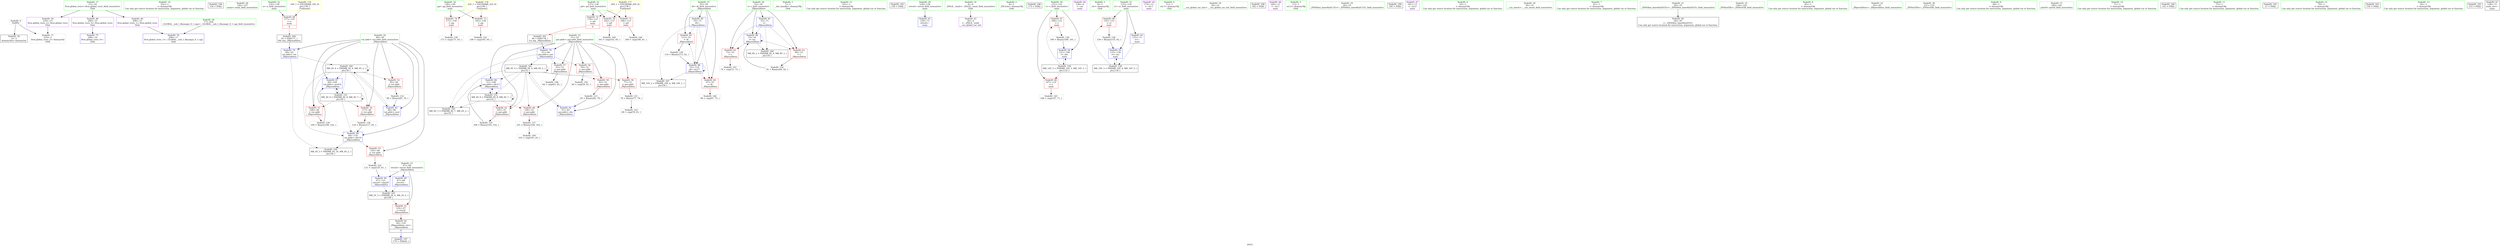 digraph "SVFG" {
	label="SVFG";

	Node0x561cf1e14350 [shape=record,color=grey,label="{NodeID: 0\nNullPtr}"];
	Node0x561cf1e14350 -> Node0x561cf1e2c550[style=solid];
	Node0x561cf1e14350 -> Node0x561cf1e2f5a0[style=solid];
	Node0x561cf1e2b140 [shape=record,color=green,label="{NodeID: 14\n102\<--1\n\<--dummyObj\nCan only get source location for instruction, argument, global var or function.}"];
	Node0x561cf1e30600 [shape=record,color=black,label="{NodeID: 194\n154 = PHI()\n}"];
	Node0x561cf1e2bb70 [shape=record,color=green,label="{NodeID: 28\n126\<--127\nmain\<--main_field_insensitive\n}"];
	Node0x561cf1e2c820 [shape=record,color=black,label="{NodeID: 42\n44\<--124\n_Z8possiblexx_ret\<--\n_Z8possiblexx\n|{<s0>9}}"];
	Node0x561cf1e2c820:s0 -> Node0x561cf1e308a0[style=solid,color=blue];
	Node0x561cf1e2d850 [shape=record,color=grey,label="{NodeID: 139\n172 = cmp(171, 61, )\n}"];
	Node0x561cf1e2e430 [shape=record,color=red,label="{NodeID: 56\n59\<--51\n\<--per.addr\n_Z8possiblexx\n}"];
	Node0x561cf1e2e430 -> Node0x561cf1e35260[style=solid];
	Node0x561cf1e2ef90 [shape=record,color=red,label="{NodeID: 70\n162\<--137\n\<--pd\nmain\n}"];
	Node0x561cf1e2ef90 -> Node0x561cf1e2d9d0[style=solid];
	Node0x561cf1e3e800 [shape=record,color=black,label="{NodeID: 167\nMR_10V_2 = PHI(MR_10V_4, MR_10V_1, )\npts\{56 \}\n}"];
	Node0x561cf1e2fb80 [shape=record,color=blue,label="{NodeID: 84\n53\<--91\ni\<--inc\n_Z8possiblexx\n}"];
	Node0x561cf1e2fb80 -> Node0x561cf1e2e910[style=dashed];
	Node0x561cf1e2fb80 -> Node0x561cf1e2e9e0[style=dashed];
	Node0x561cf1e2fb80 -> Node0x561cf1e2fb80[style=dashed];
	Node0x561cf1e2fb80 -> Node0x561cf1e3e300[style=dashed];
	Node0x561cf1e14b30 [shape=record,color=green,label="{NodeID: 1\n7\<--1\n__dso_handle\<--dummyObj\nGlob }"];
	Node0x561cf1e2b1d0 [shape=record,color=green,label="{NodeID: 15\n191\<--1\n\<--dummyObj\nCan only get source location for instruction, argument, global var or function.}"];
	Node0x561cf1e306d0 [shape=record,color=black,label="{NodeID: 195\n159 = PHI()\n}"];
	Node0x561cf1e2bc70 [shape=record,color=green,label="{NodeID: 29\n129\<--130\nretval\<--retval_field_insensitive\nmain\n}"];
	Node0x561cf1e2bc70 -> Node0x561cf1e30130[style=solid];
	Node0x561cf1e2c8f0 [shape=record,color=purple,label="{NodeID: 43\n26\<--4\n\<--_ZStL8__ioinit\n__cxx_global_var_init\n}"];
	Node0x561cf1e2d9d0 [shape=record,color=grey,label="{NodeID: 140\n163 = cmp(162, 65, )\n}"];
	Node0x561cf1e2e500 [shape=record,color=red,label="{NodeID: 57\n63\<--51\n\<--per.addr\n_Z8possiblexx\n}"];
	Node0x561cf1e2e500 -> Node0x561cf1e34f60[style=solid];
	Node0x561cf1e2f060 [shape=record,color=red,label="{NodeID: 71\n168\<--137\n\<--pd\nmain\n}"];
	Node0x561cf1e2f060 -> Node0x561cf1e34960[style=solid];
	Node0x561cf1e2fc50 [shape=record,color=blue,label="{NodeID: 85\n55\<--71\ni6\<--\n_Z8possiblexx\n}"];
	Node0x561cf1e2fc50 -> Node0x561cf1e2eab0[style=dashed];
	Node0x561cf1e2fc50 -> Node0x561cf1e2eb80[style=dashed];
	Node0x561cf1e2fc50 -> Node0x561cf1e2fec0[style=dashed];
	Node0x561cf1e2fc50 -> Node0x561cf1e3e800[style=dashed];
	Node0x561cf1e14ec0 [shape=record,color=green,label="{NodeID: 2\n8\<--1\n_ZSt3cin\<--dummyObj\nGlob }"];
	Node0x561cf1e2b260 [shape=record,color=green,label="{NodeID: 16\n4\<--6\n_ZStL8__ioinit\<--_ZStL8__ioinit_field_insensitive\nGlob }"];
	Node0x561cf1e2b260 -> Node0x561cf1e2c8f0[style=solid];
	Node0x561cf1e307a0 [shape=record,color=black,label="{NodeID: 196\n175 = PHI()\n}"];
	Node0x561cf1e2bd40 [shape=record,color=green,label="{NodeID: 30\n131\<--132\nt\<--t_field_insensitive\nmain\n}"];
	Node0x561cf1e2bd40 -> Node0x561cf1e2ec50[style=solid];
	Node0x561cf1e2bd40 -> Node0x561cf1e2ed20[style=solid];
	Node0x561cf1e2bd40 -> Node0x561cf1e303a0[style=solid];
	Node0x561cf1e2c9c0 [shape=record,color=purple,label="{NodeID: 44\n158\<--9\n\<--.str\nmain\n}"];
	Node0x561cf1e2db50 [shape=record,color=grey,label="{NodeID: 141\n166 = cmp(165, 65, )\n}"];
	Node0x561cf1e2e5d0 [shape=record,color=red,label="{NodeID: 58\n77\<--51\n\<--per.addr\n_Z8possiblexx\n}"];
	Node0x561cf1e2e5d0 -> Node0x561cf1e32dd0[style=solid];
	Node0x561cf1e2f130 [shape=record,color=red,label="{NodeID: 72\n178\<--137\n\<--pd\nmain\n|{<s0>9}}"];
	Node0x561cf1e2f130:s0 -> Node0x561cf1e30d90[style=solid,color=red];
	Node0x561cf1e2fd20 [shape=record,color=blue,label="{NodeID: 86\n51\<--106\nper.addr\<--div13\n_Z8possiblexx\n}"];
	Node0x561cf1e2fd20 -> Node0x561cf1e39d00[style=dashed];
	Node0x561cf1e14f50 [shape=record,color=green,label="{NodeID: 3\n9\<--1\n.str\<--dummyObj\nGlob }"];
	Node0x561cf1e2b2f0 [shape=record,color=green,label="{NodeID: 17\n15\<--19\nllvm.global_ctors\<--llvm.global_ctors_field_insensitive\nGlob }"];
	Node0x561cf1e2b2f0 -> Node0x561cf1e2dd20[style=solid];
	Node0x561cf1e2b2f0 -> Node0x561cf1e2de20[style=solid];
	Node0x561cf1e2b2f0 -> Node0x561cf1e2df20[style=solid];
	Node0x561cf1e308a0 [shape=record,color=black,label="{NodeID: 197\n179 = PHI(44, )\n}"];
	Node0x561cf1e2be10 [shape=record,color=green,label="{NodeID: 31\n133\<--134\nct\<--ct_field_insensitive\nmain\n}"];
	Node0x561cf1e2be10 -> Node0x561cf1e2edf0[style=solid];
	Node0x561cf1e2be10 -> Node0x561cf1e30200[style=solid];
	Node0x561cf1e2be10 -> Node0x561cf1e302d0[style=solid];
	Node0x561cf1e32950 [shape=record,color=grey,label="{NodeID: 128\n114 = Binary(113, 92, )\n}"];
	Node0x561cf1e32950 -> Node0x561cf1e2fec0[style=solid];
	Node0x561cf1e2ca90 [shape=record,color=purple,label="{NodeID: 45\n174\<--11\n\<--.str.1\nmain\n}"];
	Node0x561cf1e346a0 [shape=record,color=grey,label="{NodeID: 142\n121 = cmp(120, 61, )\n}"];
	Node0x561cf1e346a0 -> Node0x561cf1e30060[style=solid];
	Node0x561cf1e2e6a0 [shape=record,color=red,label="{NodeID: 59\n82\<--51\n\<--per.addr\n_Z8possiblexx\n}"];
	Node0x561cf1e2e6a0 -> Node0x561cf1e330d0[style=solid];
	Node0x561cf1e2f200 [shape=record,color=red,label="{NodeID: 73\n165\<--139\n\<--pg\nmain\n}"];
	Node0x561cf1e2f200 -> Node0x561cf1e2db50[style=solid];
	Node0x561cf1e2fdf0 [shape=record,color=blue,label="{NodeID: 87\n49\<--109\ntot.addr\<--mul14\n_Z8possiblexx\n}"];
	Node0x561cf1e2fdf0 -> Node0x561cf1e39800[style=dashed];
	Node0x561cf1e2a3f0 [shape=record,color=green,label="{NodeID: 4\n11\<--1\n.str.1\<--dummyObj\nGlob }"];
	Node0x561cf1e2b380 [shape=record,color=green,label="{NodeID: 18\n20\<--21\n__cxx_global_var_init\<--__cxx_global_var_init_field_insensitive\n}"];
	Node0x561cf1e30a00 [shape=record,color=black,label="{NodeID: 198\n182 = PHI()\n}"];
	Node0x561cf1e2bee0 [shape=record,color=green,label="{NodeID: 32\n135\<--136\nn\<--n_field_insensitive\nmain\n}"];
	Node0x561cf1e2bee0 -> Node0x561cf1e2eec0[style=solid];
	Node0x561cf1e32ad0 [shape=record,color=grey,label="{NodeID: 129\n109 = Binary(108, 102, )\n}"];
	Node0x561cf1e32ad0 -> Node0x561cf1e2fdf0[style=solid];
	Node0x561cf1e2cb60 [shape=record,color=purple,label="{NodeID: 46\n184\<--11\n\<--.str.1\nmain\n}"];
	Node0x561cf1e347e0 [shape=record,color=grey,label="{NodeID: 143\n80 = cmp(78, 61, )\n}"];
	Node0x561cf1e2e770 [shape=record,color=red,label="{NodeID: 60\n100\<--51\n\<--per.addr\n_Z8possiblexx\n}"];
	Node0x561cf1e2e770 -> Node0x561cf1e2d550[style=solid];
	Node0x561cf1e2f2d0 [shape=record,color=red,label="{NodeID: 74\n171\<--139\n\<--pg\nmain\n}"];
	Node0x561cf1e2f2d0 -> Node0x561cf1e2d850[style=solid];
	Node0x561cf1e2fec0 [shape=record,color=blue,label="{NodeID: 88\n55\<--114\ni6\<--inc17\n_Z8possiblexx\n}"];
	Node0x561cf1e2fec0 -> Node0x561cf1e2eab0[style=dashed];
	Node0x561cf1e2fec0 -> Node0x561cf1e2eb80[style=dashed];
	Node0x561cf1e2fec0 -> Node0x561cf1e2fec0[style=dashed];
	Node0x561cf1e2fec0 -> Node0x561cf1e3e800[style=dashed];
	Node0x561cf1e2a480 [shape=record,color=green,label="{NodeID: 5\n13\<--1\n.str.2\<--dummyObj\nGlob }"];
	Node0x561cf1e2b410 [shape=record,color=green,label="{NodeID: 19\n24\<--25\n_ZNSt8ios_base4InitC1Ev\<--_ZNSt8ios_base4InitC1Ev_field_insensitive\n}"];
	Node0x561cf1e30ad0 [shape=record,color=black,label="{NodeID: 199\n185 = PHI()\n}"];
	Node0x561cf1e2bfb0 [shape=record,color=green,label="{NodeID: 33\n137\<--138\npd\<--pd_field_insensitive\nmain\n}"];
	Node0x561cf1e2bfb0 -> Node0x561cf1e2ef90[style=solid];
	Node0x561cf1e2bfb0 -> Node0x561cf1e2f060[style=solid];
	Node0x561cf1e2bfb0 -> Node0x561cf1e2f130[style=solid];
	Node0x561cf1e32c50 [shape=record,color=grey,label="{NodeID: 130\n118 = Binary(117, 65, )\n}"];
	Node0x561cf1e32c50 -> Node0x561cf1e2ff90[style=solid];
	Node0x561cf1e2cc30 [shape=record,color=purple,label="{NodeID: 47\n181\<--13\n\<--.str.2\nmain\n}"];
	Node0x561cf1e34960 [shape=record,color=grey,label="{NodeID: 144\n169 = cmp(168, 61, )\n}"];
	Node0x561cf1e2e840 [shape=record,color=red,label="{NodeID: 61\n105\<--51\n\<--per.addr\n_Z8possiblexx\n}"];
	Node0x561cf1e2e840 -> Node0x561cf1e333d0[style=solid];
	Node0x561cf1e3bb00 [shape=record,color=black,label="{NodeID: 158\nMR_16V_3 = PHI(MR_16V_4, MR_16V_2, )\npts\{134 \}\n}"];
	Node0x561cf1e3bb00 -> Node0x561cf1e2edf0[style=dashed];
	Node0x561cf1e3bb00 -> Node0x561cf1e302d0[style=dashed];
	Node0x561cf1e2f3a0 [shape=record,color=blue,label="{NodeID: 75\n208\<--16\nllvm.global_ctors_0\<--\nGlob }"];
	Node0x561cf1e2ff90 [shape=record,color=blue,label="{NodeID: 89\n49\<--118\ntot.addr\<--div19\n_Z8possiblexx\n}"];
	Node0x561cf1e2ff90 -> Node0x561cf1e2e360[style=dashed];
	Node0x561cf1e2ff90 -> Node0x561cf1e3d900[style=dashed];
	Node0x561cf1e2a510 [shape=record,color=green,label="{NodeID: 6\n16\<--1\n\<--dummyObj\nCan only get source location for instruction, argument, global var or function.}"];
	Node0x561cf1e2b4a0 [shape=record,color=green,label="{NodeID: 20\n30\<--31\n__cxa_atexit\<--__cxa_atexit_field_insensitive\n}"];
	Node0x561cf1e30ba0 [shape=record,color=black,label="{NodeID: 200\n45 = PHI(177, )\n0th arg _Z8possiblexx }"];
	Node0x561cf1e30ba0 -> Node0x561cf1e2f6a0[style=solid];
	Node0x561cf1e2c080 [shape=record,color=green,label="{NodeID: 34\n139\<--140\npg\<--pg_field_insensitive\nmain\n}"];
	Node0x561cf1e2c080 -> Node0x561cf1e2f200[style=solid];
	Node0x561cf1e2c080 -> Node0x561cf1e2f2d0[style=solid];
	Node0x561cf1e32dd0 [shape=record,color=grey,label="{NodeID: 131\n78 = Binary(77, 79, )\n}"];
	Node0x561cf1e32dd0 -> Node0x561cf1e347e0[style=solid];
	Node0x561cf1e2dd20 [shape=record,color=purple,label="{NodeID: 48\n208\<--15\nllvm.global_ctors_0\<--llvm.global_ctors\nGlob }"];
	Node0x561cf1e2dd20 -> Node0x561cf1e2f3a0[style=solid];
	Node0x561cf1e34ae0 [shape=record,color=grey,label="{NodeID: 145\n148 = cmp(147, 71, )\n}"];
	Node0x561cf1e2e910 [shape=record,color=red,label="{NodeID: 62\n73\<--53\n\<--i\n_Z8possiblexx\n}"];
	Node0x561cf1e2e910 -> Node0x561cf1e34de0[style=solid];
	Node0x561cf1e3c000 [shape=record,color=black,label="{NodeID: 159\nMR_14V_2 = PHI(MR_14V_3, MR_14V_1, )\npts\{132 \}\n}"];
	Node0x561cf1e3c000 -> Node0x561cf1e2ec50[style=dashed];
	Node0x561cf1e3c000 -> Node0x561cf1e2ed20[style=dashed];
	Node0x561cf1e3c000 -> Node0x561cf1e303a0[style=dashed];
	Node0x561cf1e2f4a0 [shape=record,color=blue,label="{NodeID: 76\n209\<--17\nllvm.global_ctors_1\<--_GLOBAL__sub_I_Ahyangyi_0_1.cpp\nGlob }"];
	Node0x561cf1e30060 [shape=record,color=blue,label="{NodeID: 90\n47\<--121\nretval\<--cmp20\n_Z8possiblexx\n}"];
	Node0x561cf1e30060 -> Node0x561cf1e3d400[style=dashed];
	Node0x561cf1e2a5a0 [shape=record,color=green,label="{NodeID: 7\n61\<--1\n\<--dummyObj\nCan only get source location for instruction, argument, global var or function.}"];
	Node0x561cf1e2b560 [shape=record,color=green,label="{NodeID: 21\n29\<--35\n_ZNSt8ios_base4InitD1Ev\<--_ZNSt8ios_base4InitD1Ev_field_insensitive\n}"];
	Node0x561cf1e2b560 -> Node0x561cf1e2c650[style=solid];
	Node0x561cf1e30d90 [shape=record,color=black,label="{NodeID: 201\n46 = PHI(178, )\n1st arg _Z8possiblexx }"];
	Node0x561cf1e30d90 -> Node0x561cf1e2f770[style=solid];
	Node0x561cf1e2c150 [shape=record,color=green,label="{NodeID: 35\n144\<--145\n_ZNSirsERi\<--_ZNSirsERi_field_insensitive\n}"];
	Node0x561cf1e32f50 [shape=record,color=grey,label="{NodeID: 132\n86 = Binary(85, 79, )\n}"];
	Node0x561cf1e32f50 -> Node0x561cf1e2fab0[style=solid];
	Node0x561cf1e2de20 [shape=record,color=purple,label="{NodeID: 49\n209\<--15\nllvm.global_ctors_1\<--llvm.global_ctors\nGlob }"];
	Node0x561cf1e2de20 -> Node0x561cf1e2f4a0[style=solid];
	Node0x561cf1e34c60 [shape=record,color=grey,label="{NodeID: 146\n98 = cmp(97, 75, )\n}"];
	Node0x561cf1e2e9e0 [shape=record,color=red,label="{NodeID: 63\n90\<--53\n\<--i\n_Z8possiblexx\n}"];
	Node0x561cf1e2e9e0 -> Node0x561cf1e33250[style=solid];
	Node0x561cf1e3c500 [shape=record,color=black,label="{NodeID: 160\nMR_4V_4 = PHI(MR_4V_6, MR_4V_2, )\npts\{50 \}\n}"];
	Node0x561cf1e3c500 -> Node0x561cf1e2e0f0[style=dashed];
	Node0x561cf1e3c500 -> Node0x561cf1e2e1c0[style=dashed];
	Node0x561cf1e3c500 -> Node0x561cf1e2e290[style=dashed];
	Node0x561cf1e3c500 -> Node0x561cf1e2fab0[style=dashed];
	Node0x561cf1e3c500 -> Node0x561cf1e2fdf0[style=dashed];
	Node0x561cf1e3c500 -> Node0x561cf1e2ff90[style=dashed];
	Node0x561cf1e3c500 -> Node0x561cf1e39800[style=dashed];
	Node0x561cf1e3c500 -> Node0x561cf1e3c500[style=dashed];
	Node0x561cf1e2f5a0 [shape=record,color=blue, style = dotted,label="{NodeID: 77\n210\<--3\nllvm.global_ctors_2\<--dummyVal\nGlob }"];
	Node0x561cf1e30130 [shape=record,color=blue,label="{NodeID: 91\n129\<--71\nretval\<--\nmain\n}"];
	Node0x561cf1e2ade0 [shape=record,color=green,label="{NodeID: 8\n65\<--1\n\<--dummyObj\nCan only get source location for instruction, argument, global var or function.}"];
	Node0x561cf1e2b660 [shape=record,color=green,label="{NodeID: 22\n42\<--43\n_Z8possiblexx\<--_Z8possiblexx_field_insensitive\n}"];
	Node0x561cf1e2c250 [shape=record,color=green,label="{NodeID: 36\n151\<--152\n_ZNSirsERx\<--_ZNSirsERx_field_insensitive\n}"];
	Node0x561cf1e330d0 [shape=record,color=grey,label="{NodeID: 133\n83 = Binary(82, 79, )\n}"];
	Node0x561cf1e330d0 -> Node0x561cf1e2f9e0[style=solid];
	Node0x561cf1e2df20 [shape=record,color=purple,label="{NodeID: 50\n210\<--15\nllvm.global_ctors_2\<--llvm.global_ctors\nGlob }"];
	Node0x561cf1e2df20 -> Node0x561cf1e2f5a0[style=solid];
	Node0x561cf1e34de0 [shape=record,color=grey,label="{NodeID: 147\n74 = cmp(73, 75, )\n}"];
	Node0x561cf1e2eab0 [shape=record,color=red,label="{NodeID: 64\n97\<--55\n\<--i6\n_Z8possiblexx\n}"];
	Node0x561cf1e2eab0 -> Node0x561cf1e34c60[style=solid];
	Node0x561cf1e3ca00 [shape=record,color=black,label="{NodeID: 161\nMR_6V_4 = PHI(MR_6V_6, MR_6V_2, )\npts\{52 \}\n}"];
	Node0x561cf1e3ca00 -> Node0x561cf1e2e5d0[style=dashed];
	Node0x561cf1e3ca00 -> Node0x561cf1e2e6a0[style=dashed];
	Node0x561cf1e3ca00 -> Node0x561cf1e2e770[style=dashed];
	Node0x561cf1e3ca00 -> Node0x561cf1e2e840[style=dashed];
	Node0x561cf1e3ca00 -> Node0x561cf1e2f9e0[style=dashed];
	Node0x561cf1e3ca00 -> Node0x561cf1e2fd20[style=dashed];
	Node0x561cf1e3ca00 -> Node0x561cf1e39d00[style=dashed];
	Node0x561cf1e3ca00 -> Node0x561cf1e3ca00[style=dashed];
	Node0x561cf1e3ca00 -> Node0x561cf1e3de00[style=dashed];
	Node0x561cf1e2f6a0 [shape=record,color=blue,label="{NodeID: 78\n49\<--45\ntot.addr\<--tot\n_Z8possiblexx\n}"];
	Node0x561cf1e2f6a0 -> Node0x561cf1e3c500[style=dashed];
	Node0x561cf1e2f6a0 -> Node0x561cf1e3d900[style=dashed];
	Node0x561cf1e30200 [shape=record,color=blue,label="{NodeID: 92\n133\<--71\nct\<--\nmain\n}"];
	Node0x561cf1e30200 -> Node0x561cf1e3bb00[style=dashed];
	Node0x561cf1e2ae70 [shape=record,color=green,label="{NodeID: 9\n68\<--1\n\<--dummyObj\nCan only get source location for instruction, argument, global var or function.}"];
	Node0x561cf1e2b760 [shape=record,color=green,label="{NodeID: 23\n47\<--48\nretval\<--retval_field_insensitive\n_Z8possiblexx\n}"];
	Node0x561cf1e2b760 -> Node0x561cf1e2e020[style=solid];
	Node0x561cf1e2b760 -> Node0x561cf1e2f840[style=solid];
	Node0x561cf1e2b760 -> Node0x561cf1e30060[style=solid];
	Node0x561cf1e2c350 [shape=record,color=green,label="{NodeID: 37\n160\<--161\nprintf\<--printf_field_insensitive\n}"];
	Node0x561cf1e33250 [shape=record,color=grey,label="{NodeID: 134\n91 = Binary(90, 92, )\n}"];
	Node0x561cf1e33250 -> Node0x561cf1e2fb80[style=solid];
	Node0x561cf1e2e020 [shape=record,color=red,label="{NodeID: 51\n124\<--47\n\<--retval\n_Z8possiblexx\n}"];
	Node0x561cf1e2e020 -> Node0x561cf1e2c820[style=solid];
	Node0x561cf1e34f60 [shape=record,color=grey,label="{NodeID: 148\n64 = cmp(63, 65, )\n}"];
	Node0x561cf1e2eb80 [shape=record,color=red,label="{NodeID: 65\n113\<--55\n\<--i6\n_Z8possiblexx\n}"];
	Node0x561cf1e2eb80 -> Node0x561cf1e32950[style=solid];
	Node0x561cf1e2f770 [shape=record,color=blue,label="{NodeID: 79\n51\<--46\nper.addr\<--per\n_Z8possiblexx\n}"];
	Node0x561cf1e2f770 -> Node0x561cf1e2e430[style=dashed];
	Node0x561cf1e2f770 -> Node0x561cf1e2e500[style=dashed];
	Node0x561cf1e2f770 -> Node0x561cf1e3ca00[style=dashed];
	Node0x561cf1e2f770 -> Node0x561cf1e3de00[style=dashed];
	Node0x561cf1e3fe70 [shape=record,color=yellow,style=double,label="{NodeID: 176\n18V_1 = ENCHI(MR_18V_0)\npts\{136 \}\nFun[main]}"];
	Node0x561cf1e3fe70 -> Node0x561cf1e2eec0[style=dashed];
	Node0x561cf1e302d0 [shape=record,color=blue,label="{NodeID: 93\n133\<--156\nct\<--inc\nmain\n}"];
	Node0x561cf1e302d0 -> Node0x561cf1e3bb00[style=dashed];
	Node0x561cf1e2af00 [shape=record,color=green,label="{NodeID: 10\n71\<--1\n\<--dummyObj\nCan only get source location for instruction, argument, global var or function.}"];
	Node0x561cf1c5cd60 [shape=record,color=black,label="{NodeID: 190\n143 = PHI()\n}"];
	Node0x561cf1e2b830 [shape=record,color=green,label="{NodeID: 24\n49\<--50\ntot.addr\<--tot.addr_field_insensitive\n_Z8possiblexx\n}"];
	Node0x561cf1e2b830 -> Node0x561cf1e2e0f0[style=solid];
	Node0x561cf1e2b830 -> Node0x561cf1e2e1c0[style=solid];
	Node0x561cf1e2b830 -> Node0x561cf1e2e290[style=solid];
	Node0x561cf1e2b830 -> Node0x561cf1e2e360[style=solid];
	Node0x561cf1e2b830 -> Node0x561cf1e2f6a0[style=solid];
	Node0x561cf1e2b830 -> Node0x561cf1e2fab0[style=solid];
	Node0x561cf1e2b830 -> Node0x561cf1e2fdf0[style=solid];
	Node0x561cf1e2b830 -> Node0x561cf1e2ff90[style=solid];
	Node0x561cf1e2c450 [shape=record,color=green,label="{NodeID: 38\n17\<--204\n_GLOBAL__sub_I_Ahyangyi_0_1.cpp\<--_GLOBAL__sub_I_Ahyangyi_0_1.cpp_field_insensitive\n}"];
	Node0x561cf1e2c450 -> Node0x561cf1e2f4a0[style=solid];
	Node0x561cf1e333d0 [shape=record,color=grey,label="{NodeID: 135\n106 = Binary(105, 102, )\n}"];
	Node0x561cf1e333d0 -> Node0x561cf1e2fd20[style=solid];
	Node0x561cf1e2e0f0 [shape=record,color=red,label="{NodeID: 52\n85\<--49\n\<--tot.addr\n_Z8possiblexx\n}"];
	Node0x561cf1e2e0f0 -> Node0x561cf1e32f50[style=solid];
	Node0x561cf1e350e0 [shape=record,color=grey,label="{NodeID: 149\n103 = cmp(101, 61, )\n}"];
	Node0x561cf1e2ec50 [shape=record,color=red,label="{NodeID: 66\n147\<--131\n\<--t\nmain\n}"];
	Node0x561cf1e2ec50 -> Node0x561cf1e34ae0[style=solid];
	Node0x561cf1e3d400 [shape=record,color=black,label="{NodeID: 163\nMR_2V_3 = PHI(MR_2V_4, MR_2V_2, )\npts\{48 \}\n}"];
	Node0x561cf1e3d400 -> Node0x561cf1e2e020[style=dashed];
	Node0x561cf1e2f840 [shape=record,color=blue,label="{NodeID: 80\n47\<--68\nretval\<--\n_Z8possiblexx\n}"];
	Node0x561cf1e2f840 -> Node0x561cf1e3d400[style=dashed];
	Node0x561cf1e3ff50 [shape=record,color=yellow,style=double,label="{NodeID: 177\n20V_1 = ENCHI(MR_20V_0)\npts\{138 \}\nFun[main]}"];
	Node0x561cf1e3ff50 -> Node0x561cf1e2ef90[style=dashed];
	Node0x561cf1e3ff50 -> Node0x561cf1e2f060[style=dashed];
	Node0x561cf1e3ff50 -> Node0x561cf1e2f130[style=dashed];
	Node0x561cf1e303a0 [shape=record,color=blue,label="{NodeID: 94\n131\<--190\nt\<--dec\nmain\n}"];
	Node0x561cf1e303a0 -> Node0x561cf1e3c000[style=dashed];
	Node0x561cf1e2af90 [shape=record,color=green,label="{NodeID: 11\n75\<--1\n\<--dummyObj\nCan only get source location for instruction, argument, global var or function.}"];
	Node0x561cf1e47e00 [shape=record,color=black,label="{NodeID: 191\n27 = PHI()\n}"];
	Node0x561cf1e2b900 [shape=record,color=green,label="{NodeID: 25\n51\<--52\nper.addr\<--per.addr_field_insensitive\n_Z8possiblexx\n}"];
	Node0x561cf1e2b900 -> Node0x561cf1e2e430[style=solid];
	Node0x561cf1e2b900 -> Node0x561cf1e2e500[style=solid];
	Node0x561cf1e2b900 -> Node0x561cf1e2e5d0[style=solid];
	Node0x561cf1e2b900 -> Node0x561cf1e2e6a0[style=solid];
	Node0x561cf1e2b900 -> Node0x561cf1e2e770[style=solid];
	Node0x561cf1e2b900 -> Node0x561cf1e2e840[style=solid];
	Node0x561cf1e2b900 -> Node0x561cf1e2f770[style=solid];
	Node0x561cf1e2b900 -> Node0x561cf1e2f9e0[style=solid];
	Node0x561cf1e2b900 -> Node0x561cf1e2fd20[style=solid];
	Node0x561cf1e2c550 [shape=record,color=black,label="{NodeID: 39\n2\<--3\ndummyVal\<--dummyVal\n}"];
	Node0x561cf1e33550 [shape=record,color=grey,label="{NodeID: 136\n156 = Binary(155, 92, )\n}"];
	Node0x561cf1e33550 -> Node0x561cf1e302d0[style=solid];
	Node0x561cf1e2e1c0 [shape=record,color=red,label="{NodeID: 53\n108\<--49\n\<--tot.addr\n_Z8possiblexx\n}"];
	Node0x561cf1e2e1c0 -> Node0x561cf1e32ad0[style=solid];
	Node0x561cf1e35260 [shape=record,color=grey,label="{NodeID: 150\n60 = cmp(59, 61, )\n}"];
	Node0x561cf1e2ed20 [shape=record,color=red,label="{NodeID: 67\n189\<--131\n\<--t\nmain\n}"];
	Node0x561cf1e2ed20 -> Node0x561cf1e2d6d0[style=solid];
	Node0x561cf1e3d900 [shape=record,color=black,label="{NodeID: 164\nMR_4V_3 = PHI(MR_4V_10, MR_4V_2, )\npts\{50 \}\n}"];
	Node0x561cf1e2f910 [shape=record,color=blue,label="{NodeID: 81\n53\<--71\ni\<--\n_Z8possiblexx\n}"];
	Node0x561cf1e2f910 -> Node0x561cf1e2e910[style=dashed];
	Node0x561cf1e2f910 -> Node0x561cf1e2e9e0[style=dashed];
	Node0x561cf1e2f910 -> Node0x561cf1e2fb80[style=dashed];
	Node0x561cf1e2f910 -> Node0x561cf1e3e300[style=dashed];
	Node0x561cf1e40030 [shape=record,color=yellow,style=double,label="{NodeID: 178\n22V_1 = ENCHI(MR_22V_0)\npts\{140 \}\nFun[main]}"];
	Node0x561cf1e40030 -> Node0x561cf1e2f200[style=dashed];
	Node0x561cf1e40030 -> Node0x561cf1e2f2d0[style=dashed];
	Node0x561cf1e2b020 [shape=record,color=green,label="{NodeID: 12\n79\<--1\n\<--dummyObj\nCan only get source location for instruction, argument, global var or function.}"];
	Node0x561cf1e47f00 [shape=record,color=black,label="{NodeID: 192\n150 = PHI()\n}"];
	Node0x561cf1e2b9d0 [shape=record,color=green,label="{NodeID: 26\n53\<--54\ni\<--i_field_insensitive\n_Z8possiblexx\n}"];
	Node0x561cf1e2b9d0 -> Node0x561cf1e2e910[style=solid];
	Node0x561cf1e2b9d0 -> Node0x561cf1e2e9e0[style=solid];
	Node0x561cf1e2b9d0 -> Node0x561cf1e2f910[style=solid];
	Node0x561cf1e2b9d0 -> Node0x561cf1e2fb80[style=solid];
	Node0x561cf1e2c650 [shape=record,color=black,label="{NodeID: 40\n28\<--29\n\<--_ZNSt8ios_base4InitD1Ev\nCan only get source location for instruction, argument, global var or function.}"];
	Node0x561cf1e2d550 [shape=record,color=grey,label="{NodeID: 137\n101 = Binary(100, 102, )\n}"];
	Node0x561cf1e2d550 -> Node0x561cf1e350e0[style=solid];
	Node0x561cf1e2e290 [shape=record,color=red,label="{NodeID: 54\n117\<--49\n\<--tot.addr\n_Z8possiblexx\n}"];
	Node0x561cf1e2e290 -> Node0x561cf1e32c50[style=solid];
	Node0x561cf1e39800 [shape=record,color=black,label="{NodeID: 151\nMR_4V_9 = PHI(MR_4V_8, MR_4V_7, )\npts\{50 \}\n}"];
	Node0x561cf1e39800 -> Node0x561cf1e2e1c0[style=dashed];
	Node0x561cf1e39800 -> Node0x561cf1e2e290[style=dashed];
	Node0x561cf1e39800 -> Node0x561cf1e2fdf0[style=dashed];
	Node0x561cf1e39800 -> Node0x561cf1e2ff90[style=dashed];
	Node0x561cf1e39800 -> Node0x561cf1e39800[style=dashed];
	Node0x561cf1e2edf0 [shape=record,color=red,label="{NodeID: 68\n155\<--133\n\<--ct\nmain\n}"];
	Node0x561cf1e2edf0 -> Node0x561cf1e33550[style=solid];
	Node0x561cf1e3de00 [shape=record,color=black,label="{NodeID: 165\nMR_6V_3 = PHI(MR_6V_7, MR_6V_2, )\npts\{52 \}\n}"];
	Node0x561cf1e2f9e0 [shape=record,color=blue,label="{NodeID: 82\n51\<--83\nper.addr\<--div\n_Z8possiblexx\n}"];
	Node0x561cf1e2f9e0 -> Node0x561cf1e3ca00[style=dashed];
	Node0x561cf1e2b0b0 [shape=record,color=green,label="{NodeID: 13\n92\<--1\n\<--dummyObj\nCan only get source location for instruction, argument, global var or function.}"];
	Node0x561cf1e30500 [shape=record,color=black,label="{NodeID: 193\n153 = PHI()\n}"];
	Node0x561cf1e2baa0 [shape=record,color=green,label="{NodeID: 27\n55\<--56\ni6\<--i6_field_insensitive\n_Z8possiblexx\n}"];
	Node0x561cf1e2baa0 -> Node0x561cf1e2eab0[style=solid];
	Node0x561cf1e2baa0 -> Node0x561cf1e2eb80[style=solid];
	Node0x561cf1e2baa0 -> Node0x561cf1e2fc50[style=solid];
	Node0x561cf1e2baa0 -> Node0x561cf1e2fec0[style=solid];
	Node0x561cf1e2c750 [shape=record,color=black,label="{NodeID: 41\n128\<--71\nmain_ret\<--\nmain\n}"];
	Node0x561cf1e2d6d0 [shape=record,color=grey,label="{NodeID: 138\n190 = Binary(189, 191, )\n}"];
	Node0x561cf1e2d6d0 -> Node0x561cf1e303a0[style=solid];
	Node0x561cf1e2e360 [shape=record,color=red,label="{NodeID: 55\n120\<--49\n\<--tot.addr\n_Z8possiblexx\n}"];
	Node0x561cf1e2e360 -> Node0x561cf1e346a0[style=solid];
	Node0x561cf1e39d00 [shape=record,color=black,label="{NodeID: 152\nMR_6V_9 = PHI(MR_6V_8, MR_6V_7, )\npts\{52 \}\n}"];
	Node0x561cf1e39d00 -> Node0x561cf1e2e770[style=dashed];
	Node0x561cf1e39d00 -> Node0x561cf1e2e840[style=dashed];
	Node0x561cf1e39d00 -> Node0x561cf1e2fd20[style=dashed];
	Node0x561cf1e39d00 -> Node0x561cf1e39d00[style=dashed];
	Node0x561cf1e39d00 -> Node0x561cf1e3de00[style=dashed];
	Node0x561cf1e2eec0 [shape=record,color=red,label="{NodeID: 69\n177\<--135\n\<--n\nmain\n|{<s0>9}}"];
	Node0x561cf1e2eec0:s0 -> Node0x561cf1e30ba0[style=solid,color=red];
	Node0x561cf1e3e300 [shape=record,color=black,label="{NodeID: 166\nMR_8V_2 = PHI(MR_8V_4, MR_8V_1, )\npts\{54 \}\n}"];
	Node0x561cf1e2fab0 [shape=record,color=blue,label="{NodeID: 83\n49\<--86\ntot.addr\<--mul\n_Z8possiblexx\n}"];
	Node0x561cf1e2fab0 -> Node0x561cf1e3c500[style=dashed];
}
